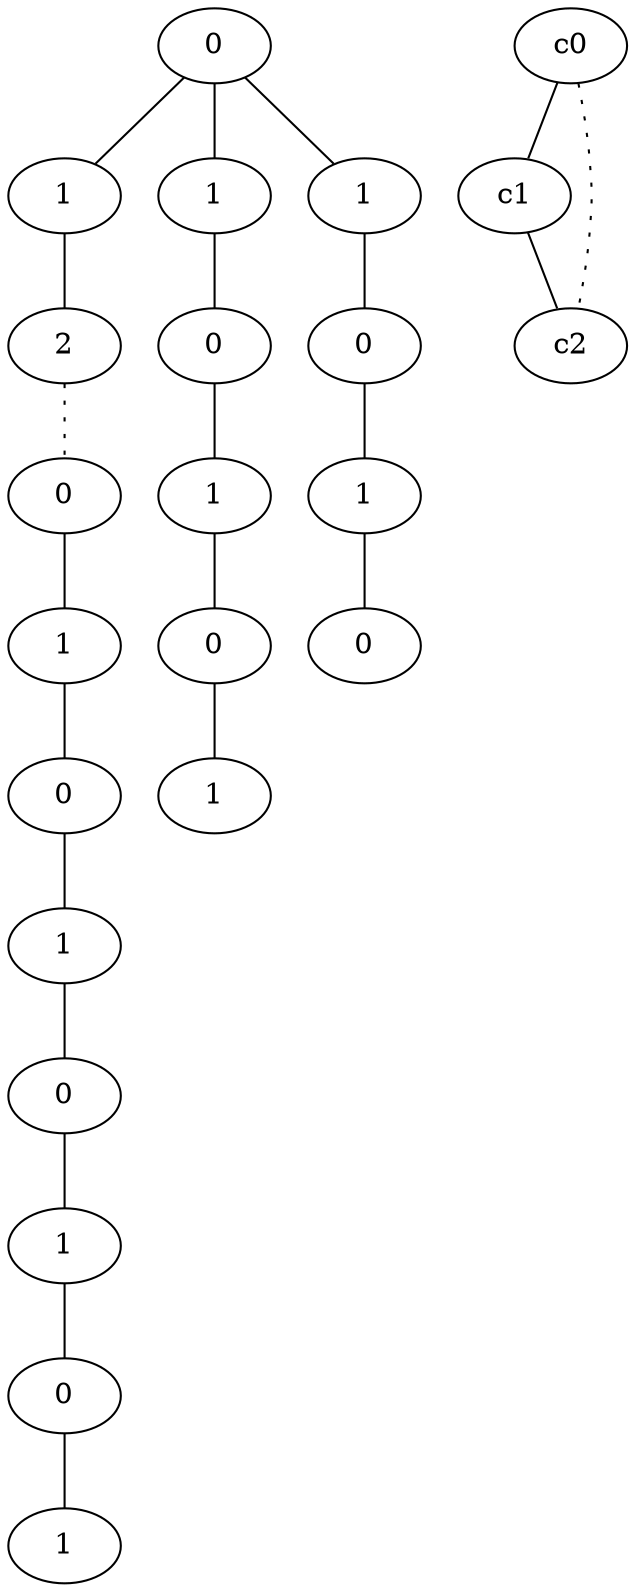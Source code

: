 graph {
a0[label=0];
a1[label=1];
a2[label=2];
a3[label=0];
a4[label=1];
a5[label=0];
a6[label=1];
a7[label=0];
a8[label=1];
a9[label=0];
a10[label=1];
a11[label=1];
a12[label=0];
a13[label=1];
a14[label=0];
a15[label=1];
a16[label=1];
a17[label=0];
a18[label=1];
a19[label=0];
a0 -- a1;
a0 -- a11;
a0 -- a16;
a1 -- a2;
a2 -- a3 [style=dotted];
a3 -- a4;
a4 -- a5;
a5 -- a6;
a6 -- a7;
a7 -- a8;
a8 -- a9;
a9 -- a10;
a11 -- a12;
a12 -- a13;
a13 -- a14;
a14 -- a15;
a16 -- a17;
a17 -- a18;
a18 -- a19;
c0 -- c1;
c0 -- c2 [style=dotted];
c1 -- c2;
}
